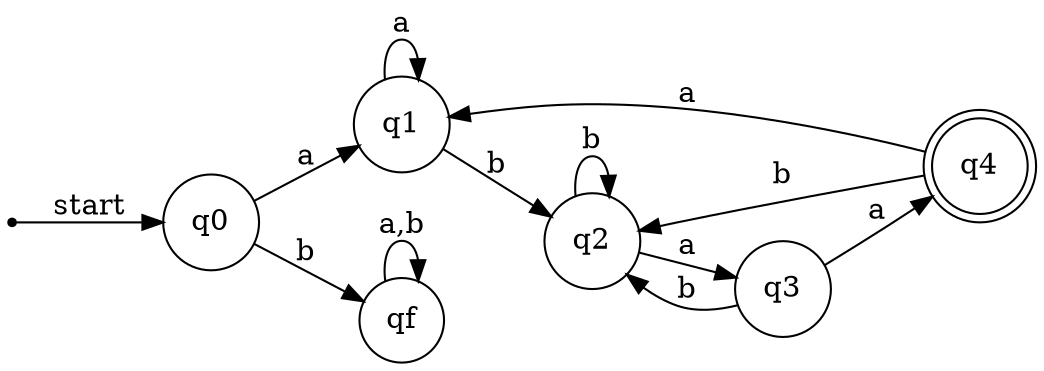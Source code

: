 digraph finite_state_machine {
    rankdir=LR;
    size="8,5"

    node [shape = point ]; qi
    node [shape = doublecircle]; q4

    node [shape = circle];
    qi -> q0 [ label = "start" ];
    
    q0 -> q1 [ label = "a" ];
    q0 -> qf [ label = "b" ]
    
    qf -> qf [ label = "a,b"]

    q1 -> q1 [ label = "a" ];
    q1 -> q2 [ label = "b" ];

    q2 -> q3 [ label = "a" ];
    q2 -> q2 [ label = "b" ];

    q3 -> q4 [ label = "a" ];
    q3 -> q2 [ label = "b" ];

    q4 -> q1 [ label = "a" ];
    q4 -> q2 [ label = "b" ];
}

